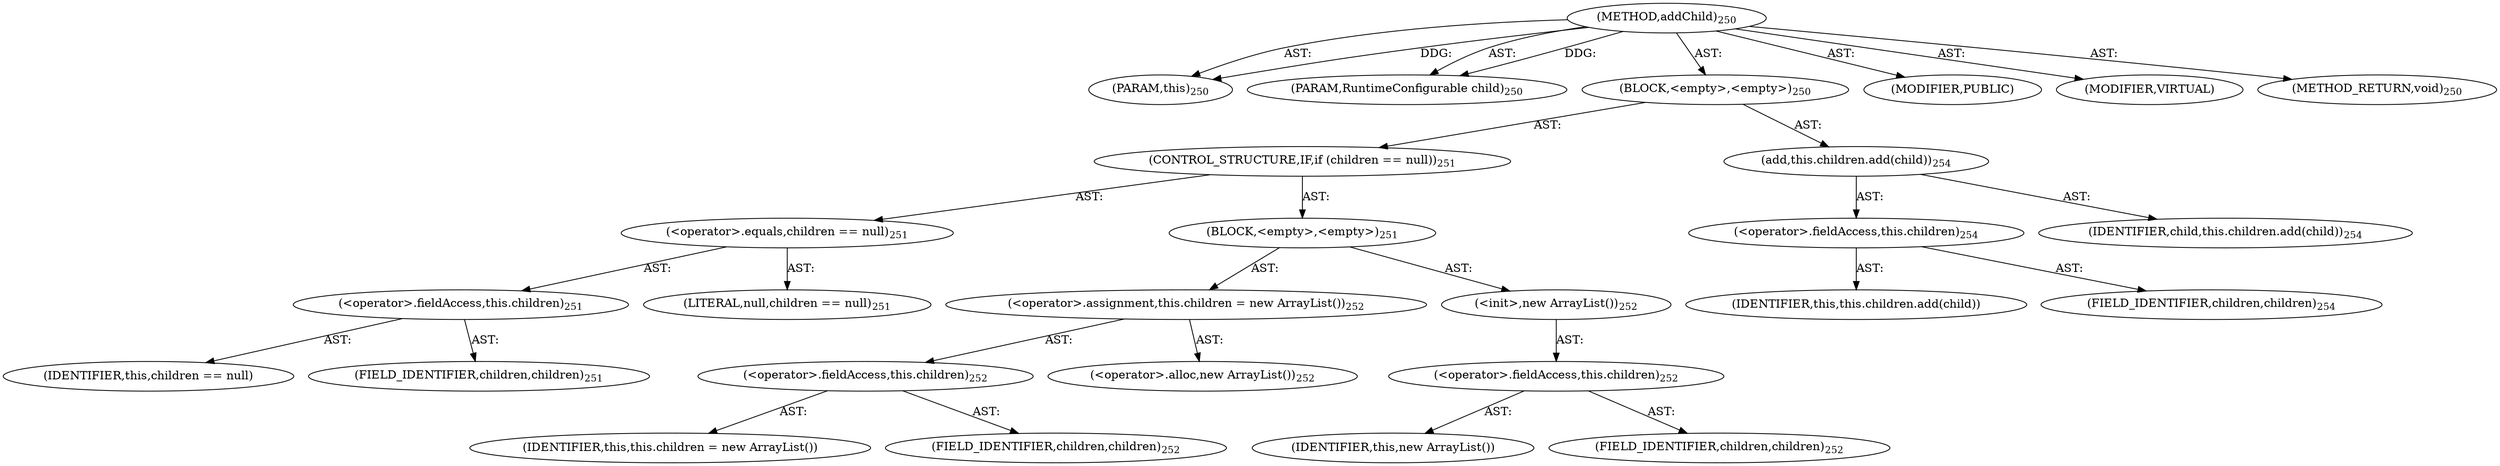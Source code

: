 digraph "addChild" {  
"111669149706" [label = <(METHOD,addChild)<SUB>250</SUB>> ]
"115964117014" [label = <(PARAM,this)<SUB>250</SUB>> ]
"115964117015" [label = <(PARAM,RuntimeConfigurable child)<SUB>250</SUB>> ]
"25769803795" [label = <(BLOCK,&lt;empty&gt;,&lt;empty&gt;)<SUB>250</SUB>> ]
"47244640263" [label = <(CONTROL_STRUCTURE,IF,if (children == null))<SUB>251</SUB>> ]
"30064771148" [label = <(&lt;operator&gt;.equals,children == null)<SUB>251</SUB>> ]
"30064771149" [label = <(&lt;operator&gt;.fieldAccess,this.children)<SUB>251</SUB>> ]
"68719476799" [label = <(IDENTIFIER,this,children == null)> ]
"55834574878" [label = <(FIELD_IDENTIFIER,children,children)<SUB>251</SUB>> ]
"90194313230" [label = <(LITERAL,null,children == null)<SUB>251</SUB>> ]
"25769803796" [label = <(BLOCK,&lt;empty&gt;,&lt;empty&gt;)<SUB>251</SUB>> ]
"30064771150" [label = <(&lt;operator&gt;.assignment,this.children = new ArrayList())<SUB>252</SUB>> ]
"30064771151" [label = <(&lt;operator&gt;.fieldAccess,this.children)<SUB>252</SUB>> ]
"68719476800" [label = <(IDENTIFIER,this,this.children = new ArrayList())> ]
"55834574879" [label = <(FIELD_IDENTIFIER,children,children)<SUB>252</SUB>> ]
"30064771152" [label = <(&lt;operator&gt;.alloc,new ArrayList())<SUB>252</SUB>> ]
"30064771153" [label = <(&lt;init&gt;,new ArrayList())<SUB>252</SUB>> ]
"30064771154" [label = <(&lt;operator&gt;.fieldAccess,this.children)<SUB>252</SUB>> ]
"68719476801" [label = <(IDENTIFIER,this,new ArrayList())> ]
"55834574880" [label = <(FIELD_IDENTIFIER,children,children)<SUB>252</SUB>> ]
"30064771155" [label = <(add,this.children.add(child))<SUB>254</SUB>> ]
"30064771156" [label = <(&lt;operator&gt;.fieldAccess,this.children)<SUB>254</SUB>> ]
"68719476802" [label = <(IDENTIFIER,this,this.children.add(child))> ]
"55834574881" [label = <(FIELD_IDENTIFIER,children,children)<SUB>254</SUB>> ]
"68719476803" [label = <(IDENTIFIER,child,this.children.add(child))<SUB>254</SUB>> ]
"133143986207" [label = <(MODIFIER,PUBLIC)> ]
"133143986208" [label = <(MODIFIER,VIRTUAL)> ]
"128849018890" [label = <(METHOD_RETURN,void)<SUB>250</SUB>> ]
  "111669149706" -> "115964117014"  [ label = "AST: "] 
  "111669149706" -> "115964117015"  [ label = "AST: "] 
  "111669149706" -> "25769803795"  [ label = "AST: "] 
  "111669149706" -> "133143986207"  [ label = "AST: "] 
  "111669149706" -> "133143986208"  [ label = "AST: "] 
  "111669149706" -> "128849018890"  [ label = "AST: "] 
  "25769803795" -> "47244640263"  [ label = "AST: "] 
  "25769803795" -> "30064771155"  [ label = "AST: "] 
  "47244640263" -> "30064771148"  [ label = "AST: "] 
  "47244640263" -> "25769803796"  [ label = "AST: "] 
  "30064771148" -> "30064771149"  [ label = "AST: "] 
  "30064771148" -> "90194313230"  [ label = "AST: "] 
  "30064771149" -> "68719476799"  [ label = "AST: "] 
  "30064771149" -> "55834574878"  [ label = "AST: "] 
  "25769803796" -> "30064771150"  [ label = "AST: "] 
  "25769803796" -> "30064771153"  [ label = "AST: "] 
  "30064771150" -> "30064771151"  [ label = "AST: "] 
  "30064771150" -> "30064771152"  [ label = "AST: "] 
  "30064771151" -> "68719476800"  [ label = "AST: "] 
  "30064771151" -> "55834574879"  [ label = "AST: "] 
  "30064771153" -> "30064771154"  [ label = "AST: "] 
  "30064771154" -> "68719476801"  [ label = "AST: "] 
  "30064771154" -> "55834574880"  [ label = "AST: "] 
  "30064771155" -> "30064771156"  [ label = "AST: "] 
  "30064771155" -> "68719476803"  [ label = "AST: "] 
  "30064771156" -> "68719476802"  [ label = "AST: "] 
  "30064771156" -> "55834574881"  [ label = "AST: "] 
  "111669149706" -> "115964117014"  [ label = "DDG: "] 
  "111669149706" -> "115964117015"  [ label = "DDG: "] 
}

